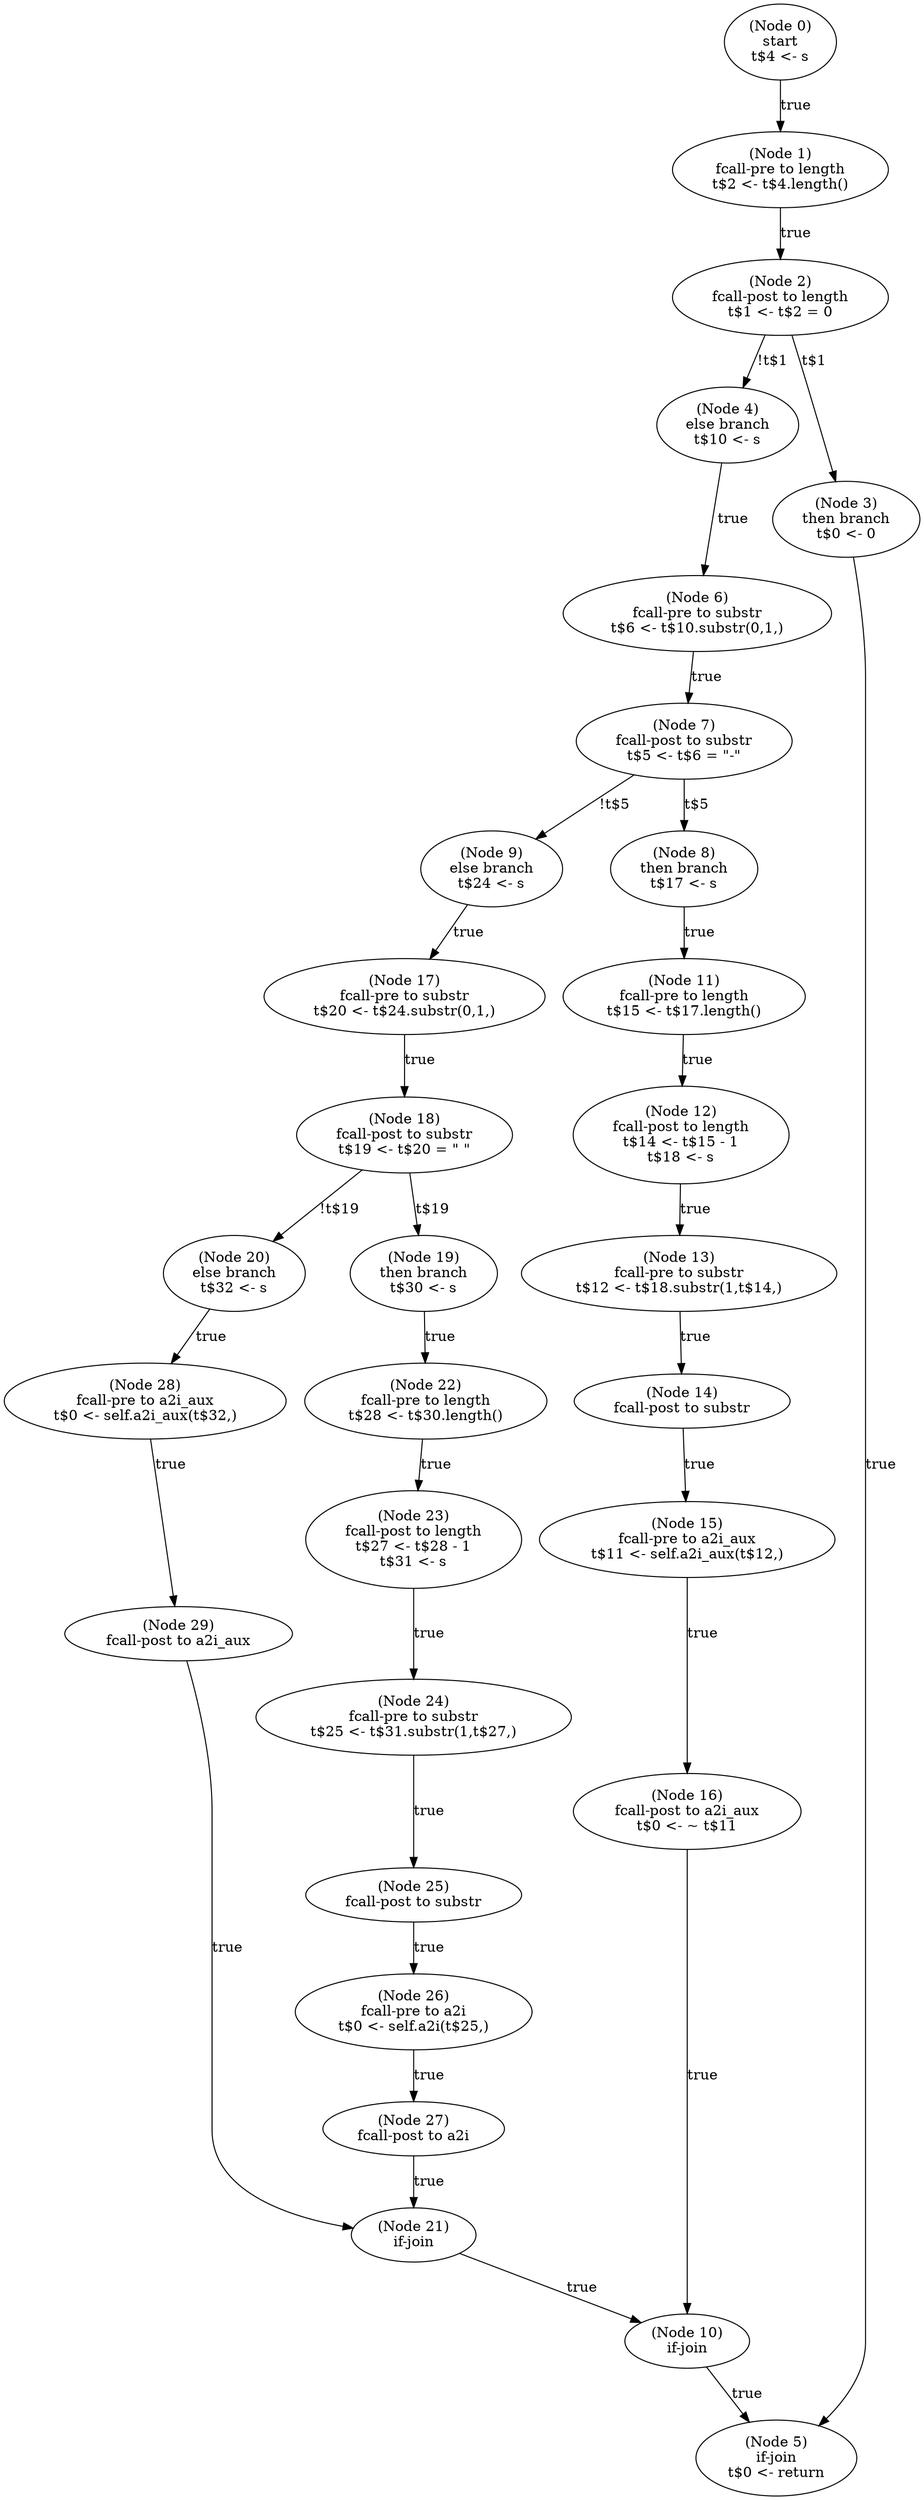 digraph a2i_post {
  n0 [label="(Node 0)\nstart\nt$4 <- s\n"];
 n0 -> n1 [label="true"];
  n1 [label="(Node 1)\nfcall-pre to length\nt$2 <- t$4.length()\n"];
 n1 -> n2 [label="true"];
  n2 [label="(Node 2)\nfcall-post to length\nt$1 <- t$2 = 0\n"];
 n2 -> n4 [label="!t$1"];
 n2 -> n3 [label="t$1"];
  n3 [label="(Node 3)\nthen branch\nt$0 <- 0\n"];
 n3 -> n5 [label="true"];
  n4 [label="(Node 4)\nelse branch\nt$10 <- s\n"];
 n4 -> n6 [label="true"];
  n5 [label="(Node 5)\nif-join\nt$0 <- return\n"];
  n6 [label="(Node 6)\nfcall-pre to substr\nt$6 <- t$10.substr(0,1,)\n"];
 n6 -> n7 [label="true"];
  n7 [label="(Node 7)\nfcall-post to substr\nt$5 <- t$6 = \"-\"\n"];
 n7 -> n9 [label="!t$5"];
 n7 -> n8 [label="t$5"];
  n8 [label="(Node 8)\nthen branch\nt$17 <- s\n"];
 n8 -> n11 [label="true"];
  n9 [label="(Node 9)\nelse branch\nt$24 <- s\n"];
 n9 -> n17 [label="true"];
  n10 [label="(Node 10)\nif-join\n"];
 n10 -> n5 [label="true"];
  n11 [label="(Node 11)\nfcall-pre to length\nt$15 <- t$17.length()\n"];
 n11 -> n12 [label="true"];
  n12 [label="(Node 12)\nfcall-post to length\nt$14 <- t$15 - 1\nt$18 <- s\n"];
 n12 -> n13 [label="true"];
  n13 [label="(Node 13)\nfcall-pre to substr\nt$12 <- t$18.substr(1,t$14,)\n"];
 n13 -> n14 [label="true"];
  n14 [label="(Node 14)\nfcall-post to substr\n"];
 n14 -> n15 [label="true"];
  n15 [label="(Node 15)\nfcall-pre to a2i_aux\nt$11 <- self.a2i_aux(t$12,)\n"];
 n15 -> n16 [label="true"];
  n16 [label="(Node 16)\nfcall-post to a2i_aux\nt$0 <- ~ t$11\n"];
 n16 -> n10 [label="true"];
  n17 [label="(Node 17)\nfcall-pre to substr\nt$20 <- t$24.substr(0,1,)\n"];
 n17 -> n18 [label="true"];
  n18 [label="(Node 18)\nfcall-post to substr\nt$19 <- t$20 = \" \"\n"];
 n18 -> n20 [label="!t$19"];
 n18 -> n19 [label="t$19"];
  n19 [label="(Node 19)\nthen branch\nt$30 <- s\n"];
 n19 -> n22 [label="true"];
  n20 [label="(Node 20)\nelse branch\nt$32 <- s\n"];
 n20 -> n28 [label="true"];
  n21 [label="(Node 21)\nif-join\n"];
 n21 -> n10 [label="true"];
  n22 [label="(Node 22)\nfcall-pre to length\nt$28 <- t$30.length()\n"];
 n22 -> n23 [label="true"];
  n23 [label="(Node 23)\nfcall-post to length\nt$27 <- t$28 - 1\nt$31 <- s\n"];
 n23 -> n24 [label="true"];
  n24 [label="(Node 24)\nfcall-pre to substr\nt$25 <- t$31.substr(1,t$27,)\n"];
 n24 -> n25 [label="true"];
  n25 [label="(Node 25)\nfcall-post to substr\n"];
 n25 -> n26 [label="true"];
  n26 [label="(Node 26)\nfcall-pre to a2i\nt$0 <- self.a2i(t$25,)\n"];
 n26 -> n27 [label="true"];
  n27 [label="(Node 27)\nfcall-post to a2i\n"];
 n27 -> n21 [label="true"];
  n28 [label="(Node 28)\nfcall-pre to a2i_aux\nt$0 <- self.a2i_aux(t$32,)\n"];
 n28 -> n29 [label="true"];
  n29 [label="(Node 29)\nfcall-post to a2i_aux\n"];
 n29 -> n21 [label="true"];
}
